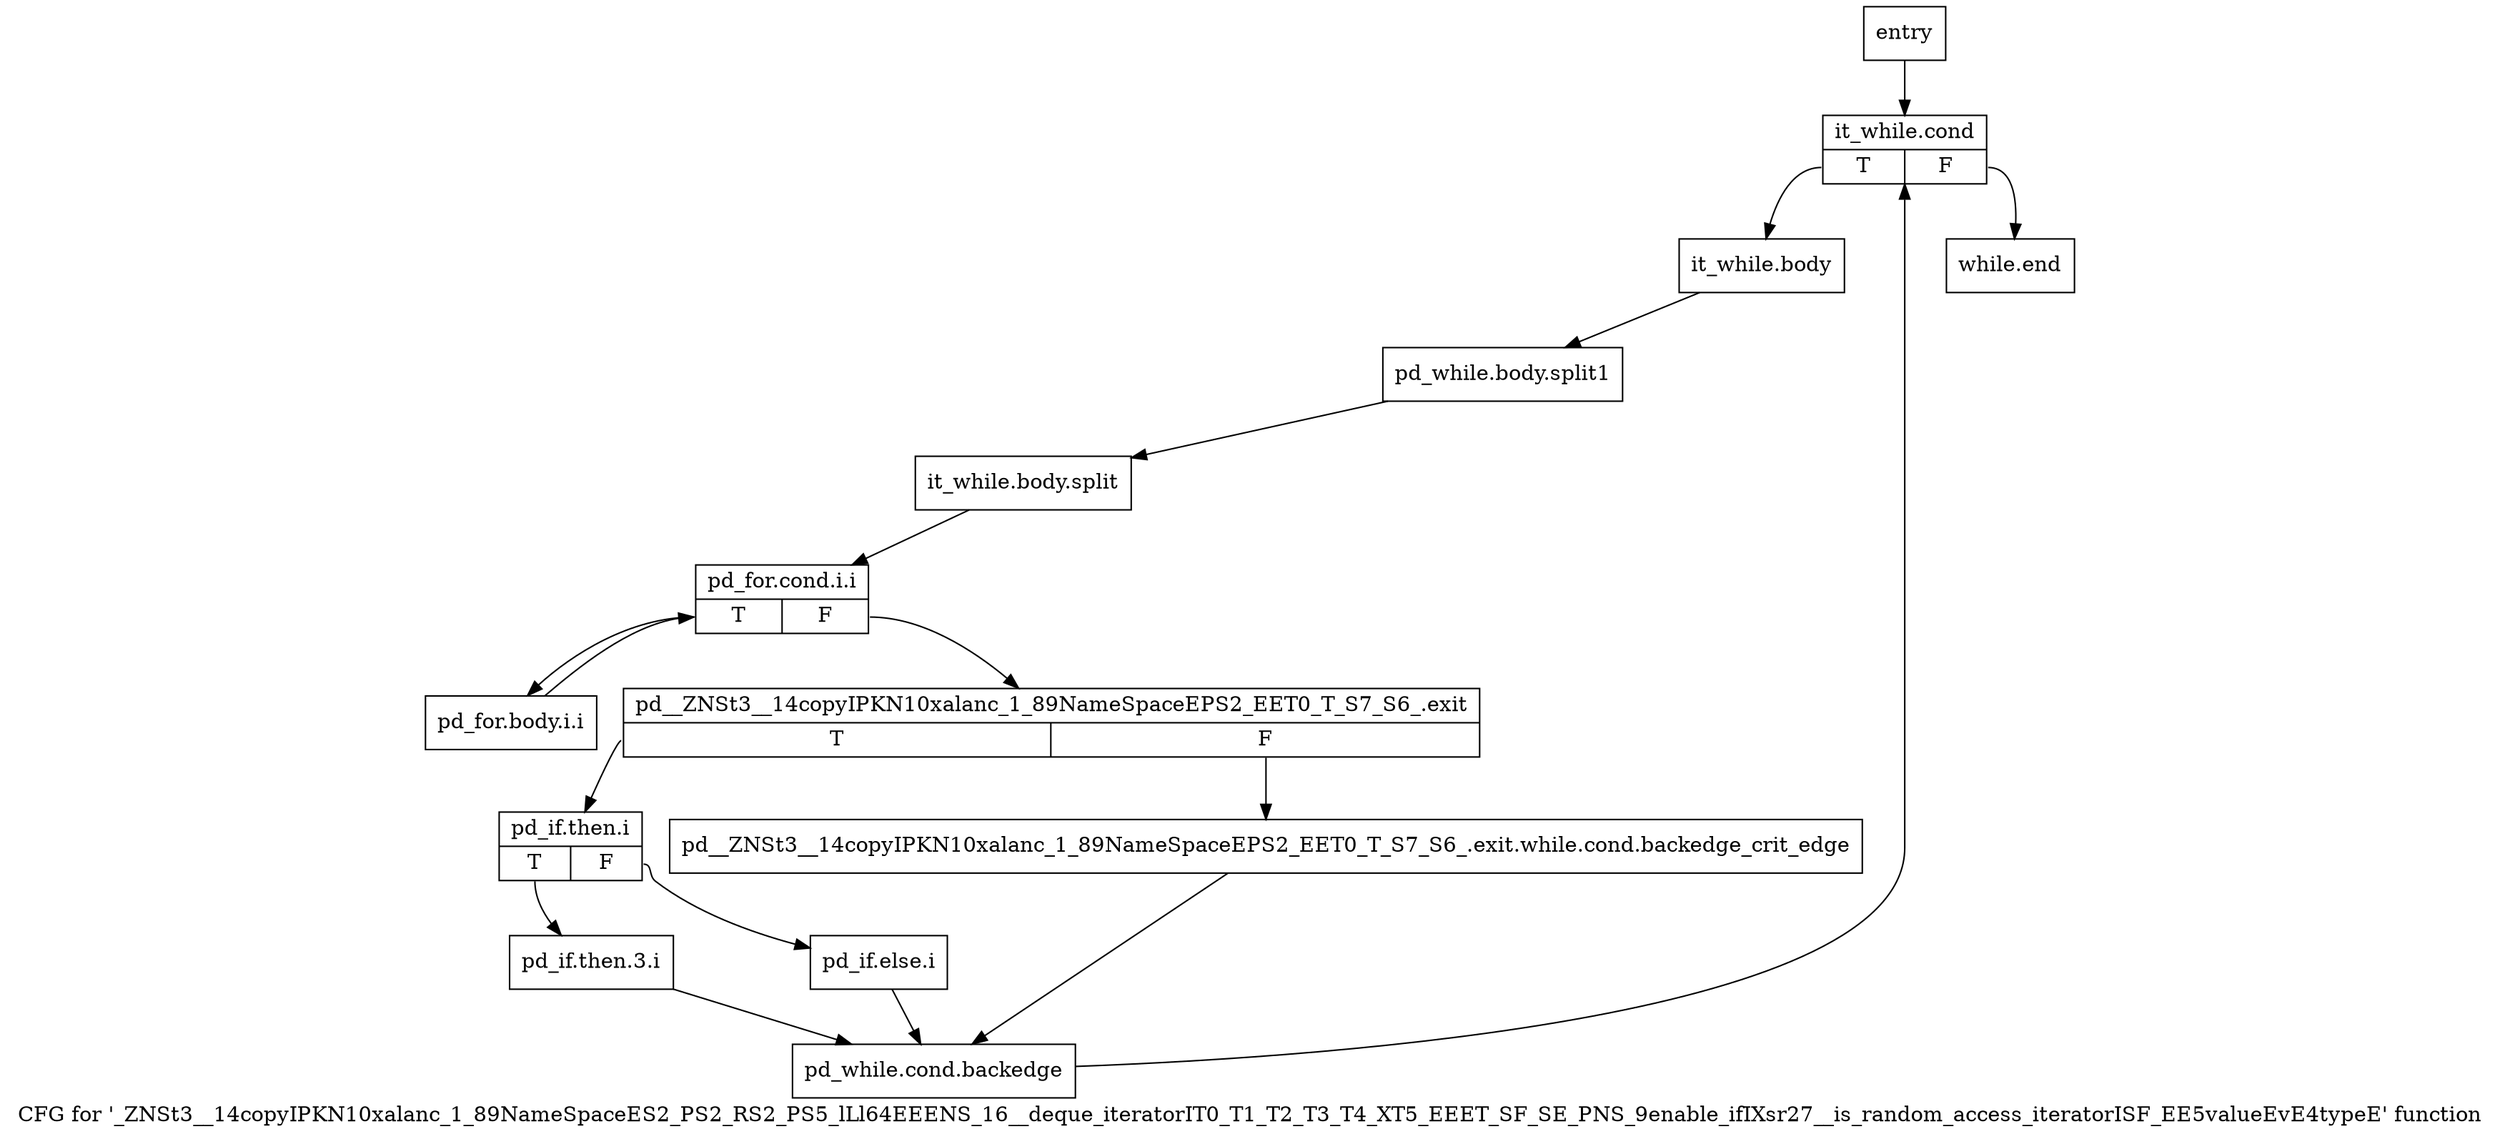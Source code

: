 digraph "CFG for '_ZNSt3__14copyIPKN10xalanc_1_89NameSpaceES2_PS2_RS2_PS5_lLl64EEENS_16__deque_iteratorIT0_T1_T2_T3_T4_XT5_EEET_SF_SE_PNS_9enable_ifIXsr27__is_random_access_iteratorISF_EE5valueEvE4typeE' function" {
	label="CFG for '_ZNSt3__14copyIPKN10xalanc_1_89NameSpaceES2_PS2_RS2_PS5_lLl64EEENS_16__deque_iteratorIT0_T1_T2_T3_T4_XT5_EEET_SF_SE_PNS_9enable_ifIXsr27__is_random_access_iteratorISF_EE5valueEvE4typeE' function";

	Node0x8157700 [shape=record,label="{entry}"];
	Node0x8157700 -> Node0x8157750;
	Node0x8157750 [shape=record,label="{it_while.cond|{<s0>T|<s1>F}}"];
	Node0x8157750:s0 -> Node0x81577a0;
	Node0x8157750:s1 -> Node0x8157a70;
	Node0x81577a0 [shape=record,label="{it_while.body}"];
	Node0x81577a0 -> Node0xc497d10;
	Node0xc497d10 [shape=record,label="{pd_while.body.split1}"];
	Node0xc497d10 -> Node0xc498030;
	Node0xc498030 [shape=record,label="{it_while.body.split}"];
	Node0xc498030 -> Node0x81577f0;
	Node0x81577f0 [shape=record,label="{pd_for.cond.i.i|{<s0>T|<s1>F}}"];
	Node0x81577f0:s0 -> Node0x8157840;
	Node0x81577f0:s1 -> Node0x8157890;
	Node0x8157840 [shape=record,label="{pd_for.body.i.i}"];
	Node0x8157840 -> Node0x81577f0;
	Node0x8157890 [shape=record,label="{pd__ZNSt3__14copyIPKN10xalanc_1_89NameSpaceEPS2_EET0_T_S7_S6_.exit|{<s0>T|<s1>F}}"];
	Node0x8157890:s0 -> Node0x8157930;
	Node0x8157890:s1 -> Node0x81578e0;
	Node0x81578e0 [shape=record,label="{pd__ZNSt3__14copyIPKN10xalanc_1_89NameSpaceEPS2_EET0_T_S7_S6_.exit.while.cond.backedge_crit_edge}"];
	Node0x81578e0 -> Node0x81579d0;
	Node0x8157930 [shape=record,label="{pd_if.then.i|{<s0>T|<s1>F}}"];
	Node0x8157930:s0 -> Node0x8157980;
	Node0x8157930:s1 -> Node0x8157a20;
	Node0x8157980 [shape=record,label="{pd_if.then.3.i}"];
	Node0x8157980 -> Node0x81579d0;
	Node0x81579d0 [shape=record,label="{pd_while.cond.backedge}"];
	Node0x81579d0 -> Node0x8157750;
	Node0x8157a20 [shape=record,label="{pd_if.else.i}"];
	Node0x8157a20 -> Node0x81579d0;
	Node0x8157a70 [shape=record,label="{while.end}"];
}
